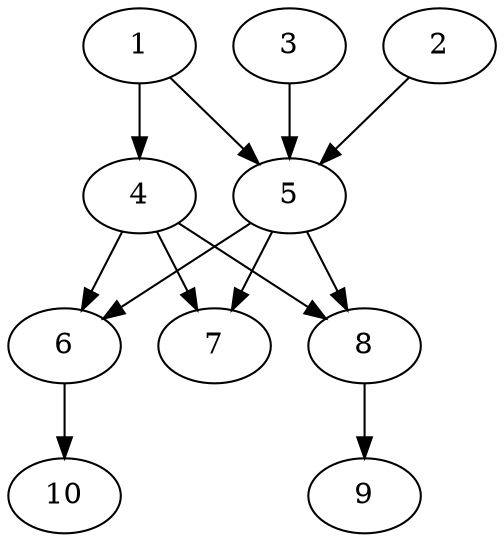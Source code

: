 // DAG automatically generated by daggen at Thu Oct  3 13:58:04 2019
// ./daggen --dot -n 10 --ccr 0.3 --fat 0.5 --regular 0.5 --density 0.9 --mindata 5242880 --maxdata 52428800 
digraph G {
  1 [size="90013013", alpha="0.16", expect_size="27003904"] 
  1 -> 4 [size ="27003904"]
  1 -> 5 [size ="27003904"]
  2 [size="70833493", alpha="0.04", expect_size="21250048"] 
  2 -> 5 [size ="21250048"]
  3 [size="121671680", alpha="0.20", expect_size="36501504"] 
  3 -> 5 [size ="36501504"]
  4 [size="113821013", alpha="0.16", expect_size="34146304"] 
  4 -> 6 [size ="34146304"]
  4 -> 7 [size ="34146304"]
  4 -> 8 [size ="34146304"]
  5 [size="157685760", alpha="0.09", expect_size="47305728"] 
  5 -> 6 [size ="47305728"]
  5 -> 7 [size ="47305728"]
  5 -> 8 [size ="47305728"]
  6 [size="132413440", alpha="0.03", expect_size="39724032"] 
  6 -> 10 [size ="39724032"]
  7 [size="143824213", alpha="0.05", expect_size="43147264"] 
  8 [size="118282240", alpha="0.02", expect_size="35484672"] 
  8 -> 9 [size ="35484672"]
  9 [size="28276053", alpha="0.10", expect_size="8482816"] 
  10 [size="130863787", alpha="0.01", expect_size="39259136"] 
}
